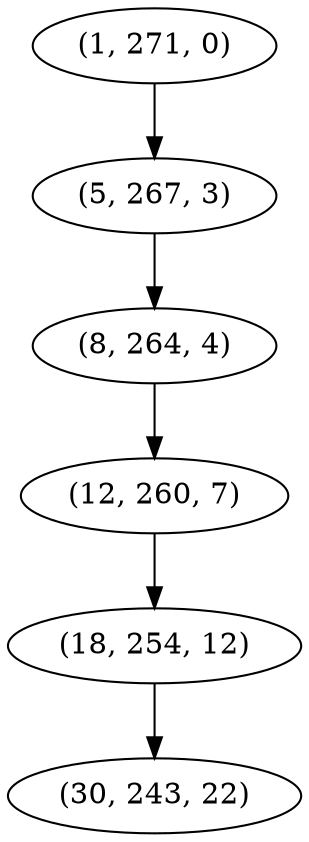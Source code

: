 digraph tree {
    "(1, 271, 0)";
    "(5, 267, 3)";
    "(8, 264, 4)";
    "(12, 260, 7)";
    "(18, 254, 12)";
    "(30, 243, 22)";
    "(1, 271, 0)" -> "(5, 267, 3)";
    "(5, 267, 3)" -> "(8, 264, 4)";
    "(8, 264, 4)" -> "(12, 260, 7)";
    "(12, 260, 7)" -> "(18, 254, 12)";
    "(18, 254, 12)" -> "(30, 243, 22)";
}
